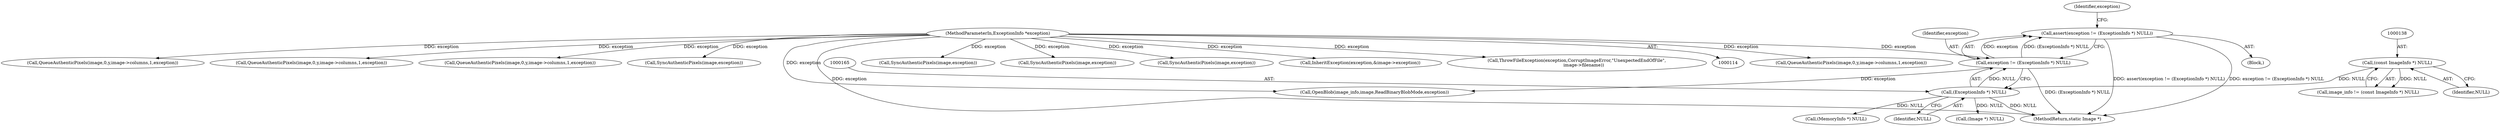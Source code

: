 digraph "0_ImageMagick_f6e9d0d9955e85bdd7540b251cd50d598dacc5e6_57@API" {
"1000161" [label="(Call,assert(exception != (ExceptionInfo *) NULL))"];
"1000162" [label="(Call,exception != (ExceptionInfo *) NULL)"];
"1000116" [label="(MethodParameterIn,ExceptionInfo *exception)"];
"1000164" [label="(Call,(ExceptionInfo *) NULL)"];
"1000137" [label="(Call,(const ImageInfo *) NULL)"];
"1002024" [label="(MethodReturn,static Image *)"];
"1001842" [label="(Call,QueueAuthenticPixels(image,0,y,image->columns,1,exception))"];
"1000162" [label="(Call,exception != (ExceptionInfo *) NULL)"];
"1000117" [label="(Block,)"];
"1001389" [label="(Call,QueueAuthenticPixels(image,0,y,image->columns,1,exception))"];
"1000163" [label="(Identifier,exception)"];
"1001720" [label="(Call,QueueAuthenticPixels(image,0,y,image->columns,1,exception))"];
"1001563" [label="(Call,QueueAuthenticPixels(image,0,y,image->columns,1,exception))"];
"1000161" [label="(Call,assert(exception != (ExceptionInfo *) NULL))"];
"1000170" [label="(Identifier,exception)"];
"1000135" [label="(Call,image_info != (const ImageInfo *) NULL)"];
"1000572" [label="(Call,(MemoryInfo *) NULL)"];
"1000164" [label="(Call,(ExceptionInfo *) NULL)"];
"1001499" [label="(Call,SyncAuthenticPixels(image,exception))"];
"1000116" [label="(MethodParameterIn,ExceptionInfo *exception)"];
"1001639" [label="(Call,SyncAuthenticPixels(image,exception))"];
"1000139" [label="(Identifier,NULL)"];
"1001889" [label="(Call,SyncAuthenticPixels(image,exception))"];
"1000137" [label="(Call,(const ImageInfo *) NULL)"];
"1001778" [label="(Call,SyncAuthenticPixels(image,exception))"];
"1000166" [label="(Identifier,NULL)"];
"1000506" [label="(Call,InheritException(exception,&image->exception))"];
"1000194" [label="(Call,(Image *) NULL)"];
"1000179" [label="(Call,OpenBlob(image_info,image,ReadBinaryBlobMode,exception))"];
"1001933" [label="(Call,ThrowFileException(exception,CorruptImageError,\"UnexpectedEndOfFile\",\n          image->filename))"];
"1000161" -> "1000117"  [label="AST: "];
"1000161" -> "1000162"  [label="CFG: "];
"1000162" -> "1000161"  [label="AST: "];
"1000170" -> "1000161"  [label="CFG: "];
"1000161" -> "1002024"  [label="DDG: exception != (ExceptionInfo *) NULL"];
"1000161" -> "1002024"  [label="DDG: assert(exception != (ExceptionInfo *) NULL)"];
"1000162" -> "1000161"  [label="DDG: exception"];
"1000162" -> "1000161"  [label="DDG: (ExceptionInfo *) NULL"];
"1000162" -> "1000164"  [label="CFG: "];
"1000163" -> "1000162"  [label="AST: "];
"1000164" -> "1000162"  [label="AST: "];
"1000162" -> "1002024"  [label="DDG: (ExceptionInfo *) NULL"];
"1000116" -> "1000162"  [label="DDG: exception"];
"1000164" -> "1000162"  [label="DDG: NULL"];
"1000162" -> "1000179"  [label="DDG: exception"];
"1000116" -> "1000114"  [label="AST: "];
"1000116" -> "1002024"  [label="DDG: exception"];
"1000116" -> "1000179"  [label="DDG: exception"];
"1000116" -> "1000506"  [label="DDG: exception"];
"1000116" -> "1001389"  [label="DDG: exception"];
"1000116" -> "1001499"  [label="DDG: exception"];
"1000116" -> "1001563"  [label="DDG: exception"];
"1000116" -> "1001639"  [label="DDG: exception"];
"1000116" -> "1001720"  [label="DDG: exception"];
"1000116" -> "1001778"  [label="DDG: exception"];
"1000116" -> "1001842"  [label="DDG: exception"];
"1000116" -> "1001889"  [label="DDG: exception"];
"1000116" -> "1001933"  [label="DDG: exception"];
"1000164" -> "1000166"  [label="CFG: "];
"1000165" -> "1000164"  [label="AST: "];
"1000166" -> "1000164"  [label="AST: "];
"1000164" -> "1002024"  [label="DDG: NULL"];
"1000137" -> "1000164"  [label="DDG: NULL"];
"1000164" -> "1000194"  [label="DDG: NULL"];
"1000164" -> "1000572"  [label="DDG: NULL"];
"1000137" -> "1000135"  [label="AST: "];
"1000137" -> "1000139"  [label="CFG: "];
"1000138" -> "1000137"  [label="AST: "];
"1000139" -> "1000137"  [label="AST: "];
"1000135" -> "1000137"  [label="CFG: "];
"1000137" -> "1000135"  [label="DDG: NULL"];
}

